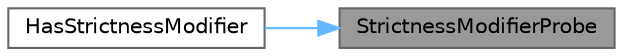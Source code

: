 digraph "StrictnessModifierProbe"
{
 // LATEX_PDF_SIZE
  bgcolor="transparent";
  edge [fontname=Helvetica,fontsize=10,labelfontname=Helvetica,labelfontsize=10];
  node [fontname=Helvetica,fontsize=10,shape=box,height=0.2,width=0.4];
  rankdir="RL";
  Node1 [id="Node000001",label="StrictnessModifierProbe",height=0.2,width=0.4,color="gray40", fillcolor="grey60", style="filled", fontcolor="black",tooltip=" "];
  Node1 -> Node2 [id="edge1_Node000001_Node000002",dir="back",color="steelblue1",style="solid",tooltip=" "];
  Node2 [id="Node000002",label="HasStrictnessModifier",height=0.2,width=0.4,color="grey40", fillcolor="white", style="filled",URL="$namespacetesting_1_1internal.html#acf2c9b0705c31120b7449afac4378a56",tooltip=" "];
}
